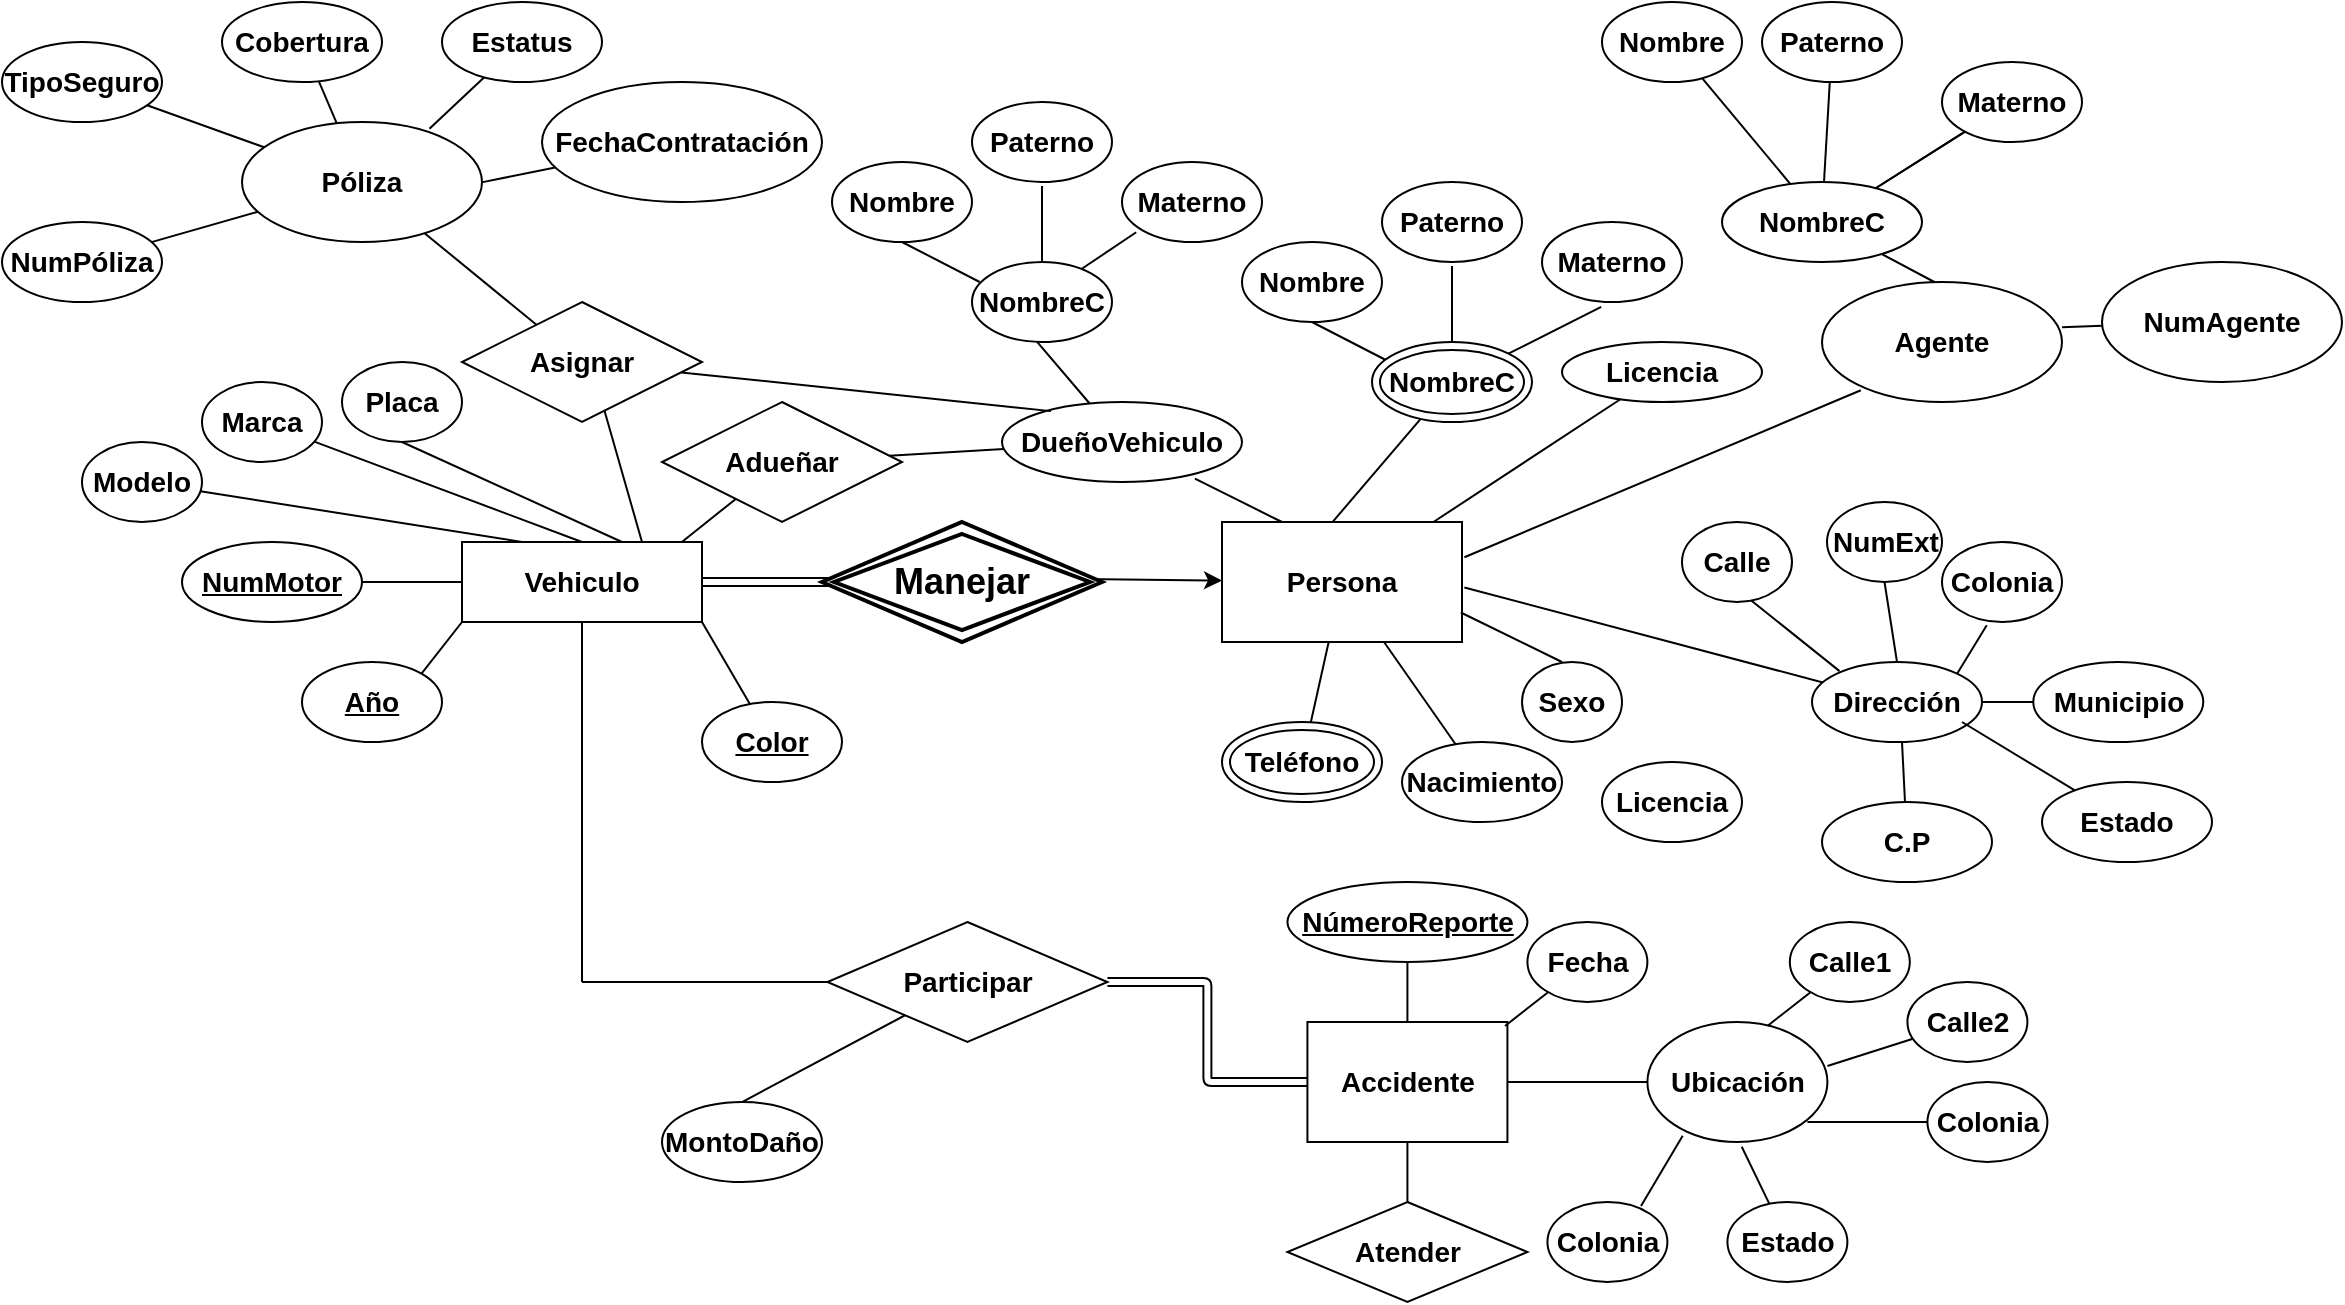 <mxfile version="17.2.4" type="device"><diagram id="R2lEEEUBdFMjLlhIrx00" name="Page-1"><mxGraphModel dx="1384" dy="865" grid="1" gridSize="10" guides="0" tooltips="1" connect="0" arrows="1" fold="1" page="1" pageScale="1" pageWidth="850" pageHeight="1100" math="0" shadow="0" extFonts="Permanent Marker^https://fonts.googleapis.com/css?family=Permanent+Marker"><root><object label="" id="0"><mxCell/></object><mxCell id="1" parent="0"/><mxCell id="PJai7EUoEd7FvXIkVxPH-16" style="edgeStyle=orthogonalEdgeStyle;rounded=1;orthogonalLoop=1;jettySize=auto;html=1;exitX=1;exitY=0.5;exitDx=0;exitDy=0;shape=link;fontStyle=1;fontSize=14;" parent="1" source="PJai7EUoEd7FvXIkVxPH-1" edge="1"><mxGeometry relative="1" as="geometry"><mxPoint x="580" y="320" as="targetPoint"/></mxGeometry></mxCell><mxCell id="PJai7EUoEd7FvXIkVxPH-80" style="edgeStyle=none;rounded=1;sketch=0;orthogonalLoop=1;jettySize=auto;html=1;endArrow=none;endFill=0;fontStyle=1;fontSize=14;" parent="1" source="PJai7EUoEd7FvXIkVxPH-1" edge="1"><mxGeometry relative="1" as="geometry"><mxPoint x="420" y="520" as="targetPoint"/></mxGeometry></mxCell><mxCell id="huKne0iAUz5XtYqTRM_C-3" value="" style="edgeStyle=none;rounded=0;orthogonalLoop=1;jettySize=auto;html=1;exitX=0.907;exitY=0.022;exitDx=0;exitDy=0;exitPerimeter=0;endArrow=none;endFill=0;" edge="1" parent="1" source="PJai7EUoEd7FvXIkVxPH-1" target="huKne0iAUz5XtYqTRM_C-2"><mxGeometry relative="1" as="geometry"/></mxCell><mxCell id="huKne0iAUz5XtYqTRM_C-18" style="edgeStyle=none;rounded=0;orthogonalLoop=1;jettySize=auto;html=1;endArrow=none;endFill=0;" edge="1" parent="1"><mxGeometry relative="1" as="geometry"><mxPoint x="430" y="230" as="targetPoint"/><mxPoint x="450" y="300" as="sourcePoint"/></mxGeometry></mxCell><mxCell id="PJai7EUoEd7FvXIkVxPH-1" value="Vehiculo" style="rounded=0;whiteSpace=wrap;html=1;fontStyle=1;fontSize=14;" parent="1" vertex="1"><mxGeometry x="360" y="300" width="120" height="40" as="geometry"/></mxCell><mxCell id="PJai7EUoEd7FvXIkVxPH-2" value="" style="endArrow=none;html=1;rounded=0;exitX=0.5;exitY=0;exitDx=0;exitDy=0;fontStyle=1;fontSize=14;" parent="1" source="PJai7EUoEd7FvXIkVxPH-1" target="PJai7EUoEd7FvXIkVxPH-3" edge="1"><mxGeometry width="50" height="50" relative="1" as="geometry"><mxPoint x="440" y="210" as="sourcePoint"/><mxPoint x="450" y="310" as="targetPoint"/></mxGeometry></mxCell><mxCell id="PJai7EUoEd7FvXIkVxPH-3" value="Marca" style="ellipse;whiteSpace=wrap;html=1;fontStyle=1;fontSize=14;" parent="1" vertex="1"><mxGeometry x="230" y="220" width="60" height="40" as="geometry"/></mxCell><mxCell id="PJai7EUoEd7FvXIkVxPH-4" value="Placa" style="ellipse;whiteSpace=wrap;html=1;fontStyle=1;fontSize=14;" parent="1" vertex="1"><mxGeometry x="300" y="210" width="60" height="40" as="geometry"/></mxCell><mxCell id="PJai7EUoEd7FvXIkVxPH-5" value="Modelo" style="ellipse;whiteSpace=wrap;html=1;fontStyle=1;fontSize=14;" parent="1" vertex="1"><mxGeometry x="170" y="250" width="60" height="40" as="geometry"/></mxCell><mxCell id="PJai7EUoEd7FvXIkVxPH-6" value="&lt;u style=&quot;font-size: 14px;&quot;&gt;NumMotor&lt;/u&gt;" style="ellipse;whiteSpace=wrap;html=1;fontStyle=1;fontSize=14;" parent="1" vertex="1"><mxGeometry x="220" y="300" width="90" height="40" as="geometry"/></mxCell><mxCell id="PJai7EUoEd7FvXIkVxPH-7" value="&lt;u style=&quot;font-size: 14px;&quot;&gt;Año&lt;/u&gt;" style="ellipse;whiteSpace=wrap;html=1;fontStyle=1;fontSize=14;" parent="1" vertex="1"><mxGeometry x="280" y="360" width="70" height="40" as="geometry"/></mxCell><mxCell id="PJai7EUoEd7FvXIkVxPH-8" value="&lt;u style=&quot;font-size: 14px;&quot;&gt;Color&lt;/u&gt;" style="ellipse;whiteSpace=wrap;html=1;fontStyle=1;fontSize=14;" parent="1" vertex="1"><mxGeometry x="480" y="380" width="70" height="40" as="geometry"/></mxCell><mxCell id="PJai7EUoEd7FvXIkVxPH-10" value="" style="endArrow=none;html=1;rounded=0;entryX=0.25;entryY=0;entryDx=0;entryDy=0;fontStyle=1;fontSize=14;" parent="1" source="PJai7EUoEd7FvXIkVxPH-5" target="PJai7EUoEd7FvXIkVxPH-1" edge="1"><mxGeometry width="50" height="50" relative="1" as="geometry"><mxPoint x="400" y="360" as="sourcePoint"/><mxPoint x="450" y="310" as="targetPoint"/></mxGeometry></mxCell><mxCell id="PJai7EUoEd7FvXIkVxPH-11" value="" style="endArrow=none;html=1;rounded=1;exitX=0.5;exitY=1;exitDx=0;exitDy=0;fontStyle=1;fontSize=14;" parent="1" source="PJai7EUoEd7FvXIkVxPH-4" edge="1"><mxGeometry width="50" height="50" relative="1" as="geometry"><mxPoint x="400" y="360" as="sourcePoint"/><mxPoint x="440" y="300" as="targetPoint"/></mxGeometry></mxCell><mxCell id="PJai7EUoEd7FvXIkVxPH-13" value="" style="endArrow=none;html=1;rounded=1;exitX=0.5;exitY=1;exitDx=0;exitDy=0;fontStyle=1;fontSize=14;" parent="1" target="PJai7EUoEd7FvXIkVxPH-8" edge="1"><mxGeometry width="50" height="50" relative="1" as="geometry"><mxPoint x="480" y="340" as="sourcePoint"/><mxPoint x="440" y="430" as="targetPoint"/></mxGeometry></mxCell><mxCell id="PJai7EUoEd7FvXIkVxPH-14" value="" style="endArrow=none;html=1;rounded=1;exitX=0;exitY=1;exitDx=0;exitDy=0;entryX=1;entryY=0;entryDx=0;entryDy=0;fontStyle=1;fontSize=14;" parent="1" source="PJai7EUoEd7FvXIkVxPH-1" target="PJai7EUoEd7FvXIkVxPH-7" edge="1"><mxGeometry width="50" height="50" relative="1" as="geometry"><mxPoint x="380" y="340" as="sourcePoint"/><mxPoint x="340" y="430" as="targetPoint"/></mxGeometry></mxCell><mxCell id="PJai7EUoEd7FvXIkVxPH-15" value="" style="endArrow=none;html=1;rounded=1;exitX=0.5;exitY=1;exitDx=0;exitDy=0;entryX=1;entryY=0.5;entryDx=0;entryDy=0;fontStyle=1;fontSize=14;" parent="1" target="PJai7EUoEd7FvXIkVxPH-6" edge="1"><mxGeometry width="50" height="50" relative="1" as="geometry"><mxPoint x="360" y="320" as="sourcePoint"/><mxPoint x="320" y="410" as="targetPoint"/></mxGeometry></mxCell><mxCell id="PJai7EUoEd7FvXIkVxPH-18" style="rounded=1;orthogonalLoop=1;jettySize=auto;html=1;exitX=0.928;exitY=0.474;exitDx=0;exitDy=0;fontStyle=1;fontSize=14;exitPerimeter=0;" parent="1" source="PJai7EUoEd7FvXIkVxPH-170" target="PJai7EUoEd7FvXIkVxPH-19" edge="1"><mxGeometry relative="1" as="geometry"><mxPoint x="800" y="320" as="targetPoint"/><mxPoint x="720" y="320" as="sourcePoint"/></mxGeometry></mxCell><mxCell id="PJai7EUoEd7FvXIkVxPH-65" value="" style="rounded=0;orthogonalLoop=1;jettySize=auto;html=1;endArrow=none;endFill=0;fontStyle=1;fontSize=14;exitX=1.01;exitY=0.546;exitDx=0;exitDy=0;exitPerimeter=0;" parent="1" source="PJai7EUoEd7FvXIkVxPH-19" target="PJai7EUoEd7FvXIkVxPH-40" edge="1"><mxGeometry relative="1" as="geometry"><mxPoint x="1004.36" y="340" as="sourcePoint"/></mxGeometry></mxCell><mxCell id="PJai7EUoEd7FvXIkVxPH-76" style="rounded=0;orthogonalLoop=1;jettySize=auto;html=1;endArrow=none;endFill=0;fontStyle=1;fontSize=14;" parent="1" source="PJai7EUoEd7FvXIkVxPH-19" target="PJai7EUoEd7FvXIkVxPH-75" edge="1"><mxGeometry relative="1" as="geometry"/></mxCell><mxCell id="huKne0iAUz5XtYqTRM_C-10" value="" style="edgeStyle=none;rounded=0;orthogonalLoop=1;jettySize=auto;html=1;endArrow=none;endFill=0;" edge="1" parent="1" source="PJai7EUoEd7FvXIkVxPH-19" target="huKne0iAUz5XtYqTRM_C-9"><mxGeometry relative="1" as="geometry"/></mxCell><mxCell id="huKne0iAUz5XtYqTRM_C-11" value="" style="edgeStyle=none;rounded=0;orthogonalLoop=1;jettySize=auto;html=1;endArrow=none;endFill=0;exitX=0.455;exitY=0.013;exitDx=0;exitDy=0;exitPerimeter=0;" edge="1" parent="1" source="PJai7EUoEd7FvXIkVxPH-19" target="PJai7EUoEd7FvXIkVxPH-116"><mxGeometry relative="1" as="geometry"/></mxCell><mxCell id="PJai7EUoEd7FvXIkVxPH-19" value="Persona" style="rounded=0;whiteSpace=wrap;html=1;fontStyle=1;fontSize=14;" parent="1" vertex="1"><mxGeometry x="740" y="290" width="120" height="60" as="geometry"/></mxCell><mxCell id="PJai7EUoEd7FvXIkVxPH-20" value="" style="endArrow=none;html=1;rounded=1;fontStyle=1;fontSize=14;exitX=0.804;exitY=0.958;exitDx=0;exitDy=0;exitPerimeter=0;" parent="1" edge="1" source="PJai7EUoEd7FvXIkVxPH-143"><mxGeometry width="50" height="50" relative="1" as="geometry"><mxPoint x="710" y="260" as="sourcePoint"/><mxPoint x="770" y="290" as="targetPoint"/></mxGeometry></mxCell><mxCell id="PJai7EUoEd7FvXIkVxPH-21" value="" style="endArrow=none;html=1;rounded=1;entryX=0.157;entryY=0.033;entryDx=0;entryDy=0;entryPerimeter=0;exitX=0.5;exitY=1;exitDx=0;exitDy=0;fontStyle=1;fontSize=14;" parent="1" source="PJai7EUoEd7FvXIkVxPH-31" edge="1"><mxGeometry width="50" height="50" relative="1" as="geometry"><mxPoint x="795" y="194.01" as="sourcePoint"/><mxPoint x="823.84" y="210" as="targetPoint"/></mxGeometry></mxCell><mxCell id="PJai7EUoEd7FvXIkVxPH-28" value="Licencia" style="ellipse;whiteSpace=wrap;html=1;fontStyle=1;fontSize=14;" parent="1" vertex="1"><mxGeometry x="930" y="410" width="70" height="40" as="geometry"/></mxCell><mxCell id="PJai7EUoEd7FvXIkVxPH-31" value="Nombre" style="ellipse;whiteSpace=wrap;html=1;fontStyle=1;fontSize=14;" parent="1" vertex="1"><mxGeometry x="750" y="150" width="70" height="40" as="geometry"/></mxCell><mxCell id="PJai7EUoEd7FvXIkVxPH-33" value="Paterno" style="ellipse;whiteSpace=wrap;html=1;fontStyle=1;fontSize=14;" parent="1" vertex="1"><mxGeometry x="820" y="120" width="70" height="40" as="geometry"/></mxCell><mxCell id="PJai7EUoEd7FvXIkVxPH-35" value="" style="endArrow=none;html=1;rounded=1;entryX=0.5;entryY=0;entryDx=0;entryDy=0;fontStyle=1;fontSize=14;" parent="1" edge="1"><mxGeometry width="50" height="50" relative="1" as="geometry"><mxPoint x="855" y="162.01" as="sourcePoint"/><mxPoint x="855" y="200" as="targetPoint"/></mxGeometry></mxCell><mxCell id="PJai7EUoEd7FvXIkVxPH-57" value="" style="edgeStyle=orthogonalEdgeStyle;rounded=1;orthogonalLoop=1;jettySize=auto;html=1;endArrow=none;endFill=0;fontStyle=1;fontSize=14;" parent="1" source="PJai7EUoEd7FvXIkVxPH-40" target="PJai7EUoEd7FvXIkVxPH-56" edge="1"><mxGeometry relative="1" as="geometry"/></mxCell><mxCell id="PJai7EUoEd7FvXIkVxPH-40" value="Dirección" style="ellipse;whiteSpace=wrap;html=1;fontStyle=1;fontSize=14;" parent="1" vertex="1"><mxGeometry x="1035.0" y="360" width="85" height="40" as="geometry"/></mxCell><mxCell id="PJai7EUoEd7FvXIkVxPH-41" value="" style="endArrow=none;html=1;rounded=1;exitX=0.624;exitY=0.975;exitDx=0;exitDy=0;fontStyle=1;fontSize=14;exitPerimeter=0;entryX=0.162;entryY=0.114;entryDx=0;entryDy=0;entryPerimeter=0;" parent="1" source="PJai7EUoEd7FvXIkVxPH-42" edge="1" target="PJai7EUoEd7FvXIkVxPH-40"><mxGeometry width="50" height="50" relative="1" as="geometry"><mxPoint x="1030.0" y="340" as="sourcePoint"/><mxPoint x="1070.0" y="360" as="targetPoint"/></mxGeometry></mxCell><mxCell id="PJai7EUoEd7FvXIkVxPH-42" value="Calle" style="ellipse;whiteSpace=wrap;html=1;fontStyle=1;fontSize=14;" parent="1" vertex="1"><mxGeometry x="970" y="290" width="55" height="40" as="geometry"/></mxCell><mxCell id="PJai7EUoEd7FvXIkVxPH-43" value="" style="endArrow=none;html=1;rounded=1;exitX=0.5;exitY=1;exitDx=0;exitDy=0;entryX=0.5;entryY=0;entryDx=0;entryDy=0;fontStyle=1;fontSize=14;" parent="1" source="PJai7EUoEd7FvXIkVxPH-44" target="PJai7EUoEd7FvXIkVxPH-40" edge="1"><mxGeometry width="50" height="50" relative="1" as="geometry"><mxPoint x="1090.0" y="310" as="sourcePoint"/><mxPoint x="1130.0" y="330" as="targetPoint"/></mxGeometry></mxCell><mxCell id="PJai7EUoEd7FvXIkVxPH-44" value="NumExt" style="ellipse;whiteSpace=wrap;html=1;fontStyle=1;fontSize=14;" parent="1" vertex="1"><mxGeometry x="1042.5" y="280" width="57.5" height="40" as="geometry"/></mxCell><mxCell id="PJai7EUoEd7FvXIkVxPH-53" value="" style="endArrow=none;html=1;rounded=1;exitX=0.373;exitY=1.04;exitDx=0;exitDy=0;entryX=1;entryY=0;entryDx=0;entryDy=0;exitPerimeter=0;fontStyle=1;fontSize=14;" parent="1" source="PJai7EUoEd7FvXIkVxPH-54" target="PJai7EUoEd7FvXIkVxPH-40" edge="1"><mxGeometry width="50" height="50" relative="1" as="geometry"><mxPoint x="1140.0" y="330" as="sourcePoint"/><mxPoint x="1180.0" y="350" as="targetPoint"/></mxGeometry></mxCell><mxCell id="PJai7EUoEd7FvXIkVxPH-54" value="Colonia" style="ellipse;whiteSpace=wrap;html=1;fontStyle=1;fontSize=14;" parent="1" vertex="1"><mxGeometry x="1100.0" y="300" width="60" height="40" as="geometry"/></mxCell><mxCell id="PJai7EUoEd7FvXIkVxPH-56" value="Municipio" style="ellipse;whiteSpace=wrap;html=1;fontStyle=1;fontSize=14;" parent="1" vertex="1"><mxGeometry x="1145.64" y="360" width="85" height="40" as="geometry"/></mxCell><mxCell id="PJai7EUoEd7FvXIkVxPH-62" value="Estado" style="ellipse;whiteSpace=wrap;html=1;fontStyle=1;fontSize=14;" parent="1" vertex="1"><mxGeometry x="1150.0" y="420" width="85" height="40" as="geometry"/></mxCell><mxCell id="PJai7EUoEd7FvXIkVxPH-64" value="" style="endArrow=none;html=1;rounded=0;fontStyle=1;fontSize=14;" parent="1" source="PJai7EUoEd7FvXIkVxPH-62" edge="1"><mxGeometry width="50" height="50" relative="1" as="geometry"><mxPoint x="1060.0" y="440" as="sourcePoint"/><mxPoint x="1110.0" y="390" as="targetPoint"/></mxGeometry></mxCell><mxCell id="PJai7EUoEd7FvXIkVxPH-66" value="C.P" style="ellipse;whiteSpace=wrap;html=1;fontStyle=1;fontSize=14;" parent="1" vertex="1"><mxGeometry x="1040.0" y="430" width="85" height="40" as="geometry"/></mxCell><mxCell id="PJai7EUoEd7FvXIkVxPH-67" value="" style="endArrow=none;html=1;rounded=0;fontStyle=1;fontSize=14;" parent="1" source="PJai7EUoEd7FvXIkVxPH-66" edge="1"><mxGeometry width="50" height="50" relative="1" as="geometry"><mxPoint x="1030.0" y="450" as="sourcePoint"/><mxPoint x="1080.0" y="400" as="targetPoint"/></mxGeometry></mxCell><mxCell id="PJai7EUoEd7FvXIkVxPH-68" value="Sexo" style="ellipse;whiteSpace=wrap;html=1;fontStyle=1;fontSize=14;" parent="1" vertex="1"><mxGeometry x="890.0" y="360" width="50" height="40" as="geometry"/></mxCell><mxCell id="PJai7EUoEd7FvXIkVxPH-69" value="" style="endArrow=none;html=1;rounded=0;fontStyle=1;fontSize=14;exitX=0.995;exitY=0.754;exitDx=0;exitDy=0;exitPerimeter=0;" parent="1" source="PJai7EUoEd7FvXIkVxPH-19" edge="1"><mxGeometry width="50" height="50" relative="1" as="geometry"><mxPoint x="924.36" y="420" as="sourcePoint"/><mxPoint x="910" y="360" as="targetPoint"/></mxGeometry></mxCell><mxCell id="huKne0iAUz5XtYqTRM_C-7" style="edgeStyle=none;rounded=0;orthogonalLoop=1;jettySize=auto;html=1;endArrow=none;endFill=0;" edge="1" parent="1" source="PJai7EUoEd7FvXIkVxPH-70" target="PJai7EUoEd7FvXIkVxPH-19"><mxGeometry relative="1" as="geometry"/></mxCell><mxCell id="PJai7EUoEd7FvXIkVxPH-70" value="Nacimiento" style="ellipse;whiteSpace=wrap;html=1;fontStyle=1;fontSize=14;" parent="1" vertex="1"><mxGeometry x="830" y="400" width="80" height="40" as="geometry"/></mxCell><mxCell id="PJai7EUoEd7FvXIkVxPH-75" value="Teléfono" style="ellipse;shape=doubleEllipse;whiteSpace=wrap;html=1;fontStyle=1;fontSize=14;" parent="1" vertex="1"><mxGeometry x="740" y="390" width="80" height="40" as="geometry"/></mxCell><mxCell id="PJai7EUoEd7FvXIkVxPH-82" value="" style="endArrow=none;html=1;rounded=1;sketch=0;fontStyle=1;fontSize=14;" parent="1" edge="1"><mxGeometry width="50" height="50" relative="1" as="geometry"><mxPoint x="420" y="520" as="sourcePoint"/><mxPoint x="580" y="520" as="targetPoint"/></mxGeometry></mxCell><mxCell id="PJai7EUoEd7FvXIkVxPH-86" value="" style="edgeStyle=none;rounded=1;sketch=0;orthogonalLoop=1;jettySize=auto;html=1;endArrow=none;endFill=0;fontStyle=1;fontSize=14;" parent="1" source="PJai7EUoEd7FvXIkVxPH-83" edge="1"><mxGeometry relative="1" as="geometry"><mxPoint x="490.003" y="585.379" as="targetPoint"/></mxGeometry></mxCell><mxCell id="PJai7EUoEd7FvXIkVxPH-88" value="" style="edgeStyle=orthogonalEdgeStyle;rounded=1;sketch=0;orthogonalLoop=1;jettySize=auto;html=1;endArrow=none;endFill=0;shape=link;fontStyle=1;fontSize=14;" parent="1" source="PJai7EUoEd7FvXIkVxPH-83" target="PJai7EUoEd7FvXIkVxPH-87" edge="1"><mxGeometry relative="1" as="geometry"/></mxCell><mxCell id="PJai7EUoEd7FvXIkVxPH-83" value="Participar" style="rhombus;whiteSpace=wrap;html=1;fontStyle=1;fontSize=14;" parent="1" vertex="1"><mxGeometry x="542.71" y="490" width="140" height="60" as="geometry"/></mxCell><mxCell id="PJai7EUoEd7FvXIkVxPH-85" value="MontoDaño" style="ellipse;whiteSpace=wrap;html=1;fontStyle=1;fontSize=14;" parent="1" vertex="1"><mxGeometry x="460" y="580" width="80" height="40" as="geometry"/></mxCell><mxCell id="PJai7EUoEd7FvXIkVxPH-94" value="" style="rounded=1;sketch=0;orthogonalLoop=1;jettySize=auto;html=1;endArrow=none;endFill=0;fontStyle=1;fontSize=14;" parent="1" source="PJai7EUoEd7FvXIkVxPH-87" target="PJai7EUoEd7FvXIkVxPH-93" edge="1"><mxGeometry relative="1" as="geometry"/></mxCell><mxCell id="PJai7EUoEd7FvXIkVxPH-100" value="" style="edgeStyle=none;rounded=1;sketch=0;orthogonalLoop=1;jettySize=auto;html=1;endArrow=none;endFill=0;fontStyle=1;fontSize=14;" parent="1" source="PJai7EUoEd7FvXIkVxPH-87" target="PJai7EUoEd7FvXIkVxPH-99" edge="1"><mxGeometry relative="1" as="geometry"/></mxCell><mxCell id="PJai7EUoEd7FvXIkVxPH-118" value="" style="edgeStyle=none;rounded=1;sketch=0;orthogonalLoop=1;jettySize=auto;html=1;fontSize=14;endArrow=none;endFill=0;" parent="1" source="PJai7EUoEd7FvXIkVxPH-87" target="PJai7EUoEd7FvXIkVxPH-117" edge="1"><mxGeometry relative="1" as="geometry"/></mxCell><mxCell id="PJai7EUoEd7FvXIkVxPH-87" value="Accidente" style="whiteSpace=wrap;html=1;fontStyle=1;fontSize=14;" parent="1" vertex="1"><mxGeometry x="782.71" y="540" width="100" height="60" as="geometry"/></mxCell><mxCell id="PJai7EUoEd7FvXIkVxPH-93" value="&lt;u style=&quot;font-size: 14px;&quot;&gt;NúmeroReporte&lt;/u&gt;" style="ellipse;whiteSpace=wrap;html=1;fontStyle=1;fontSize=14;" parent="1" vertex="1"><mxGeometry x="772.71" y="470" width="120" height="40" as="geometry"/></mxCell><mxCell id="PJai7EUoEd7FvXIkVxPH-95" value="" style="rounded=1;sketch=0;orthogonalLoop=1;jettySize=auto;html=1;endArrow=none;endFill=0;exitX=0.988;exitY=0.033;exitDx=0;exitDy=0;exitPerimeter=0;fontStyle=1;fontSize=14;" parent="1" source="PJai7EUoEd7FvXIkVxPH-87" target="PJai7EUoEd7FvXIkVxPH-96" edge="1"><mxGeometry relative="1" as="geometry"><mxPoint x="962.71" y="550" as="sourcePoint"/></mxGeometry></mxCell><mxCell id="PJai7EUoEd7FvXIkVxPH-96" value="Fecha" style="ellipse;whiteSpace=wrap;html=1;fontStyle=1;fontSize=14;" parent="1" vertex="1"><mxGeometry x="892.71" y="490" width="60" height="40" as="geometry"/></mxCell><mxCell id="PJai7EUoEd7FvXIkVxPH-99" value="Ubicación" style="ellipse;whiteSpace=wrap;html=1;fontStyle=1;fontSize=14;" parent="1" vertex="1"><mxGeometry x="952.71" y="540" width="90" height="60" as="geometry"/></mxCell><mxCell id="PJai7EUoEd7FvXIkVxPH-103" value="" style="rounded=1;sketch=0;orthogonalLoop=1;jettySize=auto;html=1;endArrow=none;endFill=0;exitX=0.988;exitY=0.033;exitDx=0;exitDy=0;exitPerimeter=0;fontStyle=1;fontSize=14;" parent="1" target="PJai7EUoEd7FvXIkVxPH-104" edge="1"><mxGeometry relative="1" as="geometry"><mxPoint x="1012.71" y="541.98" as="sourcePoint"/></mxGeometry></mxCell><mxCell id="PJai7EUoEd7FvXIkVxPH-104" value="Calle1" style="ellipse;whiteSpace=wrap;html=1;fontStyle=1;fontSize=14;" parent="1" vertex="1"><mxGeometry x="1023.91" y="490" width="60" height="40" as="geometry"/></mxCell><mxCell id="PJai7EUoEd7FvXIkVxPH-105" value="" style="rounded=1;sketch=0;orthogonalLoop=1;jettySize=auto;html=1;endArrow=none;endFill=0;exitX=0.988;exitY=0.033;exitDx=0;exitDy=0;exitPerimeter=0;fontStyle=1;fontSize=14;" parent="1" target="PJai7EUoEd7FvXIkVxPH-106" edge="1"><mxGeometry relative="1" as="geometry"><mxPoint x="1042.71" y="561.98" as="sourcePoint"/></mxGeometry></mxCell><mxCell id="PJai7EUoEd7FvXIkVxPH-106" value="Calle2" style="ellipse;whiteSpace=wrap;html=1;fontStyle=1;fontSize=14;" parent="1" vertex="1"><mxGeometry x="1082.71" y="520" width="60" height="40" as="geometry"/></mxCell><mxCell id="PJai7EUoEd7FvXIkVxPH-107" value="" style="rounded=1;sketch=0;orthogonalLoop=1;jettySize=auto;html=1;endArrow=none;endFill=0;fontStyle=1;fontSize=14;" parent="1" target="PJai7EUoEd7FvXIkVxPH-108" edge="1"><mxGeometry relative="1" as="geometry"><mxPoint x="1032.71" y="590" as="sourcePoint"/></mxGeometry></mxCell><mxCell id="PJai7EUoEd7FvXIkVxPH-108" value="Colonia" style="ellipse;whiteSpace=wrap;html=1;fontStyle=1;fontSize=14;" parent="1" vertex="1"><mxGeometry x="1092.71" y="570" width="60" height="40" as="geometry"/></mxCell><mxCell id="PJai7EUoEd7FvXIkVxPH-111" value="" style="rounded=1;sketch=0;orthogonalLoop=1;jettySize=auto;html=1;endArrow=none;endFill=0;exitX=0.524;exitY=1.04;exitDx=0;exitDy=0;exitPerimeter=0;fontStyle=1;fontSize=14;" parent="1" source="PJai7EUoEd7FvXIkVxPH-99" target="PJai7EUoEd7FvXIkVxPH-112" edge="1"><mxGeometry relative="1" as="geometry"><mxPoint x="932.71" y="650" as="sourcePoint"/></mxGeometry></mxCell><mxCell id="PJai7EUoEd7FvXIkVxPH-112" value="Estado" style="ellipse;whiteSpace=wrap;html=1;fontStyle=1;fontSize=14;" parent="1" vertex="1"><mxGeometry x="992.71" y="630" width="60" height="40" as="geometry"/></mxCell><mxCell id="PJai7EUoEd7FvXIkVxPH-114" value="Colonia" style="ellipse;whiteSpace=wrap;html=1;fontStyle=1;fontSize=14;" parent="1" vertex="1"><mxGeometry x="902.71" y="630" width="60" height="40" as="geometry"/></mxCell><mxCell id="PJai7EUoEd7FvXIkVxPH-115" value="" style="endArrow=none;html=1;rounded=1;sketch=0;exitX=0.78;exitY=0.05;exitDx=0;exitDy=0;exitPerimeter=0;entryX=0.196;entryY=0.947;entryDx=0;entryDy=0;entryPerimeter=0;fontStyle=1;fontSize=14;" parent="1" source="PJai7EUoEd7FvXIkVxPH-114" target="PJai7EUoEd7FvXIkVxPH-99" edge="1"><mxGeometry width="50" height="50" relative="1" as="geometry"><mxPoint x="922.71" y="640" as="sourcePoint"/><mxPoint x="972.71" y="590" as="targetPoint"/></mxGeometry></mxCell><mxCell id="huKne0iAUz5XtYqTRM_C-13" style="edgeStyle=none;rounded=0;orthogonalLoop=1;jettySize=auto;html=1;entryX=0.423;entryY=1.062;entryDx=0;entryDy=0;entryPerimeter=0;endArrow=none;endFill=0;" edge="1" parent="1" source="PJai7EUoEd7FvXIkVxPH-116" target="huKne0iAUz5XtYqTRM_C-12"><mxGeometry relative="1" as="geometry"/></mxCell><mxCell id="PJai7EUoEd7FvXIkVxPH-116" value="NombreC" style="ellipse;shape=doubleEllipse;whiteSpace=wrap;html=1;fontStyle=1;fontSize=14;" parent="1" vertex="1"><mxGeometry x="815" y="200" width="80" height="40" as="geometry"/></mxCell><mxCell id="PJai7EUoEd7FvXIkVxPH-117" value="Atender" style="rhombus;whiteSpace=wrap;html=1;fontSize=14;fontStyle=1;" parent="1" vertex="1"><mxGeometry x="772.71" y="630" width="120" height="50" as="geometry"/></mxCell><mxCell id="PJai7EUoEd7FvXIkVxPH-143" value="DueñoVehiculo" style="ellipse;whiteSpace=wrap;html=1;fontStyle=1;fontSize=14;" parent="1" vertex="1"><mxGeometry x="630" y="230" width="120" height="40" as="geometry"/></mxCell><mxCell id="PJai7EUoEd7FvXIkVxPH-144" value="" style="endArrow=none;html=1;rounded=1;entryX=0.157;entryY=0.033;entryDx=0;entryDy=0;entryPerimeter=0;exitX=0.5;exitY=1;exitDx=0;exitDy=0;fontStyle=1;fontSize=14;" parent="1" source="PJai7EUoEd7FvXIkVxPH-145" edge="1"><mxGeometry width="50" height="50" relative="1" as="geometry"><mxPoint x="590" y="154.01" as="sourcePoint"/><mxPoint x="618.84" y="170" as="targetPoint"/></mxGeometry></mxCell><mxCell id="PJai7EUoEd7FvXIkVxPH-145" value="Nombre" style="ellipse;whiteSpace=wrap;html=1;fontStyle=1;fontSize=14;" parent="1" vertex="1"><mxGeometry x="545" y="110" width="70" height="40" as="geometry"/></mxCell><mxCell id="PJai7EUoEd7FvXIkVxPH-146" value="Paterno" style="ellipse;whiteSpace=wrap;html=1;fontStyle=1;fontSize=14;" parent="1" vertex="1"><mxGeometry x="615" y="80" width="70" height="40" as="geometry"/></mxCell><mxCell id="PJai7EUoEd7FvXIkVxPH-147" value="" style="endArrow=none;html=1;rounded=1;entryX=0.5;entryY=0;entryDx=0;entryDy=0;fontStyle=1;fontSize=14;" parent="1" edge="1"><mxGeometry width="50" height="50" relative="1" as="geometry"><mxPoint x="650" y="122.01" as="sourcePoint"/><mxPoint x="650" y="160" as="targetPoint"/></mxGeometry></mxCell><mxCell id="PJai7EUoEd7FvXIkVxPH-148" value="Materno" style="ellipse;whiteSpace=wrap;html=1;fontStyle=1;fontSize=14;" parent="1" vertex="1"><mxGeometry x="690" y="110" width="70" height="40" as="geometry"/></mxCell><mxCell id="PJai7EUoEd7FvXIkVxPH-150" value="" style="edgeStyle=none;rounded=1;sketch=0;orthogonalLoop=1;jettySize=auto;html=1;fontSize=14;endArrow=none;endFill=0;" parent="1" edge="1"><mxGeometry relative="1" as="geometry"><mxPoint x="669.0" y="164.0" as="sourcePoint"/><mxPoint x="697.105" y="145.127" as="targetPoint"/></mxGeometry></mxCell><mxCell id="PJai7EUoEd7FvXIkVxPH-151" value="" style="edgeStyle=none;rounded=1;sketch=0;orthogonalLoop=1;jettySize=auto;html=1;fontSize=14;endArrow=none;endFill=0;" parent="1" target="PJai7EUoEd7FvXIkVxPH-143" edge="1"><mxGeometry relative="1" as="geometry"><mxPoint x="647.559" y="199.959" as="sourcePoint"/></mxGeometry></mxCell><mxCell id="PJai7EUoEd7FvXIkVxPH-158" value="" style="edgeStyle=none;rounded=1;sketch=0;orthogonalLoop=1;jettySize=auto;html=1;fontSize=14;endArrow=none;endFill=0;" parent="1" source="PJai7EUoEd7FvXIkVxPH-155" target="PJai7EUoEd7FvXIkVxPH-157" edge="1"><mxGeometry relative="1" as="geometry"/></mxCell><mxCell id="PJai7EUoEd7FvXIkVxPH-155" value="Póliza" style="ellipse;whiteSpace=wrap;html=1;fontSize=14;fontStyle=1;" parent="1" vertex="1"><mxGeometry x="250" y="90" width="120" height="60" as="geometry"/></mxCell><mxCell id="PJai7EUoEd7FvXIkVxPH-157" value="NumPóliza" style="ellipse;whiteSpace=wrap;html=1;fontSize=14;fontStyle=1;" parent="1" vertex="1"><mxGeometry x="130" y="140" width="80" height="40" as="geometry"/></mxCell><mxCell id="PJai7EUoEd7FvXIkVxPH-159" value="" style="edgeStyle=none;rounded=1;sketch=0;orthogonalLoop=1;jettySize=auto;html=1;fontSize=14;endArrow=none;endFill=0;" parent="1" source="PJai7EUoEd7FvXIkVxPH-155" target="PJai7EUoEd7FvXIkVxPH-160" edge="1"><mxGeometry relative="1" as="geometry"><mxPoint x="361.955" y="96.802" as="sourcePoint"/></mxGeometry></mxCell><mxCell id="PJai7EUoEd7FvXIkVxPH-160" value="TipoSeguro" style="ellipse;whiteSpace=wrap;html=1;fontSize=14;fontStyle=1;" parent="1" vertex="1"><mxGeometry x="130" y="50" width="80" height="40" as="geometry"/></mxCell><mxCell id="PJai7EUoEd7FvXIkVxPH-161" value="" style="edgeStyle=none;rounded=1;sketch=0;orthogonalLoop=1;jettySize=auto;html=1;fontSize=14;endArrow=none;endFill=0;" parent="1" source="PJai7EUoEd7FvXIkVxPH-155" target="PJai7EUoEd7FvXIkVxPH-162" edge="1"><mxGeometry relative="1" as="geometry"><mxPoint x="461.955" y="106.802" as="sourcePoint"/></mxGeometry></mxCell><mxCell id="PJai7EUoEd7FvXIkVxPH-162" value="Cobertura" style="ellipse;whiteSpace=wrap;html=1;fontSize=14;fontStyle=1;" parent="1" vertex="1"><mxGeometry x="240" y="30" width="80" height="40" as="geometry"/></mxCell><mxCell id="PJai7EUoEd7FvXIkVxPH-163" value="" style="edgeStyle=none;rounded=1;sketch=0;orthogonalLoop=1;jettySize=auto;html=1;fontSize=14;endArrow=none;endFill=0;exitX=0.781;exitY=0.057;exitDx=0;exitDy=0;exitPerimeter=0;" parent="1" source="PJai7EUoEd7FvXIkVxPH-155" target="PJai7EUoEd7FvXIkVxPH-164" edge="1"><mxGeometry relative="1" as="geometry"><mxPoint x="431.955" y="96.802" as="sourcePoint"/></mxGeometry></mxCell><mxCell id="PJai7EUoEd7FvXIkVxPH-164" value="Estatus" style="ellipse;whiteSpace=wrap;html=1;fontSize=14;fontStyle=1;" parent="1" vertex="1"><mxGeometry x="350" y="30" width="80" height="40" as="geometry"/></mxCell><mxCell id="PJai7EUoEd7FvXIkVxPH-166" value="" style="edgeStyle=none;rounded=1;sketch=0;orthogonalLoop=1;jettySize=auto;html=1;fontSize=14;endArrow=none;endFill=0;exitX=1.003;exitY=0.501;exitDx=0;exitDy=0;exitPerimeter=0;" parent="1" source="PJai7EUoEd7FvXIkVxPH-155" target="PJai7EUoEd7FvXIkVxPH-167" edge="1"><mxGeometry relative="1" as="geometry"><mxPoint x="370.0" y="143.42" as="sourcePoint"/></mxGeometry></mxCell><mxCell id="PJai7EUoEd7FvXIkVxPH-167" value="FechaContratación" style="ellipse;whiteSpace=wrap;html=1;fontSize=14;fontStyle=1;" parent="1" vertex="1"><mxGeometry x="400" y="70" width="140" height="60" as="geometry"/></mxCell><mxCell id="PJai7EUoEd7FvXIkVxPH-170" value="Manejar" style="shape=rhombus;perimeter=rhombusPerimeter;whiteSpace=wrap;html=1;align=center;strokeWidth=2;fontStyle=1;fontSize=18;double=1" parent="1" vertex="1"><mxGeometry x="540" y="290" width="140" height="60" as="geometry"/></mxCell><mxCell id="PJai7EUoEd7FvXIkVxPH-171" value="NombreC" style="ellipse;whiteSpace=wrap;html=1;fontStyle=1;fontSize=14;" parent="1" vertex="1"><mxGeometry x="615" y="160" width="70" height="40" as="geometry"/></mxCell><mxCell id="huKne0iAUz5XtYqTRM_C-14" style="edgeStyle=none;rounded=0;orthogonalLoop=1;jettySize=auto;html=1;endArrow=none;endFill=0;" edge="1" parent="1" source="huKne0iAUz5XtYqTRM_C-2" target="PJai7EUoEd7FvXIkVxPH-143"><mxGeometry relative="1" as="geometry"/></mxCell><mxCell id="huKne0iAUz5XtYqTRM_C-2" value="Adueñar" style="rhombus;whiteSpace=wrap;html=1;fontSize=14;rounded=0;fontStyle=1;" vertex="1" parent="1"><mxGeometry x="460" y="230" width="120" height="60" as="geometry"/></mxCell><mxCell id="huKne0iAUz5XtYqTRM_C-9" value="Licencia" style="ellipse;whiteSpace=wrap;html=1;fontSize=14;rounded=0;fontStyle=1;" vertex="1" parent="1"><mxGeometry x="910" y="200" width="100" height="30" as="geometry"/></mxCell><mxCell id="huKne0iAUz5XtYqTRM_C-12" value="Materno" style="ellipse;whiteSpace=wrap;html=1;fontStyle=1;fontSize=14;" vertex="1" parent="1"><mxGeometry x="900" y="140" width="70" height="40" as="geometry"/></mxCell><mxCell id="huKne0iAUz5XtYqTRM_C-20" style="edgeStyle=none;rounded=0;orthogonalLoop=1;jettySize=auto;html=1;endArrow=none;endFill=0;" edge="1" parent="1" source="huKne0iAUz5XtYqTRM_C-19" target="PJai7EUoEd7FvXIkVxPH-155"><mxGeometry relative="1" as="geometry"/></mxCell><mxCell id="huKne0iAUz5XtYqTRM_C-39" style="edgeStyle=none;rounded=0;orthogonalLoop=1;jettySize=auto;html=1;endArrow=none;endFill=0;entryX=0.204;entryY=0.114;entryDx=0;entryDy=0;entryPerimeter=0;" edge="1" parent="1" source="huKne0iAUz5XtYqTRM_C-19" target="PJai7EUoEd7FvXIkVxPH-143"><mxGeometry relative="1" as="geometry"/></mxCell><mxCell id="huKne0iAUz5XtYqTRM_C-19" value="Asignar" style="rhombus;whiteSpace=wrap;html=1;fontSize=14;rounded=0;fontStyle=1;" vertex="1" parent="1"><mxGeometry x="360" y="180" width="120" height="60" as="geometry"/></mxCell><mxCell id="huKne0iAUz5XtYqTRM_C-23" value="" style="edgeStyle=none;rounded=1;sketch=0;orthogonalLoop=1;jettySize=auto;html=1;fontSize=14;endArrow=none;endFill=0;" edge="1" parent="1" target="huKne0iAUz5XtYqTRM_C-34"><mxGeometry relative="1" as="geometry"><mxPoint x="1096.169" y="170" as="sourcePoint"/></mxGeometry></mxCell><mxCell id="huKne0iAUz5XtYqTRM_C-24" value="" style="edgeStyle=none;rounded=1;sketch=0;orthogonalLoop=1;jettySize=auto;html=1;fontSize=14;endArrow=none;endFill=0;" edge="1" parent="1" target="huKne0iAUz5XtYqTRM_C-35"><mxGeometry relative="1" as="geometry"><mxPoint x="1160.0" y="192.679" as="sourcePoint"/></mxGeometry></mxCell><mxCell id="huKne0iAUz5XtYqTRM_C-36" style="edgeStyle=none;rounded=0;orthogonalLoop=1;jettySize=auto;html=1;endArrow=none;endFill=0;exitX=0.162;exitY=0.902;exitDx=0;exitDy=0;exitPerimeter=0;entryX=1.01;entryY=0.294;entryDx=0;entryDy=0;entryPerimeter=0;" edge="1" parent="1" source="huKne0iAUz5XtYqTRM_C-37" target="PJai7EUoEd7FvXIkVxPH-19"><mxGeometry relative="1" as="geometry"><mxPoint x="1040" y="220" as="sourcePoint"/></mxGeometry></mxCell><mxCell id="huKne0iAUz5XtYqTRM_C-27" value="Nombre" style="ellipse;whiteSpace=wrap;html=1;fontStyle=1;fontSize=14;" vertex="1" parent="1"><mxGeometry x="930" y="30" width="70" height="40" as="geometry"/></mxCell><mxCell id="huKne0iAUz5XtYqTRM_C-28" value="Paterno" style="ellipse;whiteSpace=wrap;html=1;fontStyle=1;fontSize=14;" vertex="1" parent="1"><mxGeometry x="1010" y="30" width="70" height="40" as="geometry"/></mxCell><mxCell id="huKne0iAUz5XtYqTRM_C-29" value="Materno" style="ellipse;whiteSpace=wrap;html=1;fontStyle=1;fontSize=14;" vertex="1" parent="1"><mxGeometry x="1100" y="60" width="70" height="40" as="geometry"/></mxCell><mxCell id="huKne0iAUz5XtYqTRM_C-30" value="" style="edgeStyle=none;rounded=1;sketch=0;orthogonalLoop=1;jettySize=auto;html=1;fontSize=14;endArrow=none;endFill=0;" edge="1" parent="1" source="huKne0iAUz5XtYqTRM_C-34" target="huKne0iAUz5XtYqTRM_C-29"><mxGeometry relative="1" as="geometry"/></mxCell><mxCell id="huKne0iAUz5XtYqTRM_C-31" value="" style="edgeStyle=none;rounded=1;sketch=0;orthogonalLoop=1;jettySize=auto;html=1;fontSize=14;endArrow=none;endFill=0;" edge="1" parent="1" source="huKne0iAUz5XtYqTRM_C-34" target="huKne0iAUz5XtYqTRM_C-29"><mxGeometry relative="1" as="geometry"/></mxCell><mxCell id="huKne0iAUz5XtYqTRM_C-32" style="edgeStyle=none;rounded=1;sketch=0;orthogonalLoop=1;jettySize=auto;html=1;fontSize=14;endArrow=none;endFill=0;" edge="1" parent="1" source="huKne0iAUz5XtYqTRM_C-34" target="huKne0iAUz5XtYqTRM_C-28"><mxGeometry relative="1" as="geometry"/></mxCell><mxCell id="huKne0iAUz5XtYqTRM_C-33" style="edgeStyle=none;rounded=1;sketch=0;orthogonalLoop=1;jettySize=auto;html=1;fontSize=14;endArrow=none;endFill=0;" edge="1" parent="1" source="huKne0iAUz5XtYqTRM_C-34" target="huKne0iAUz5XtYqTRM_C-27"><mxGeometry relative="1" as="geometry"/></mxCell><mxCell id="huKne0iAUz5XtYqTRM_C-34" value="NombreC" style="ellipse;whiteSpace=wrap;html=1;fontSize=14;fontStyle=1;" vertex="1" parent="1"><mxGeometry x="990" y="120" width="100" height="40" as="geometry"/></mxCell><mxCell id="huKne0iAUz5XtYqTRM_C-35" value="NumAgente" style="ellipse;whiteSpace=wrap;html=1;fontSize=14;fontStyle=1;" vertex="1" parent="1"><mxGeometry x="1180" y="160" width="120" height="60" as="geometry"/></mxCell><mxCell id="huKne0iAUz5XtYqTRM_C-37" value="Agente" style="ellipse;whiteSpace=wrap;html=1;fontSize=14;fontStyle=1;" vertex="1" parent="1"><mxGeometry x="1040" y="170" width="120" height="60" as="geometry"/></mxCell></root></mxGraphModel></diagram></mxfile>